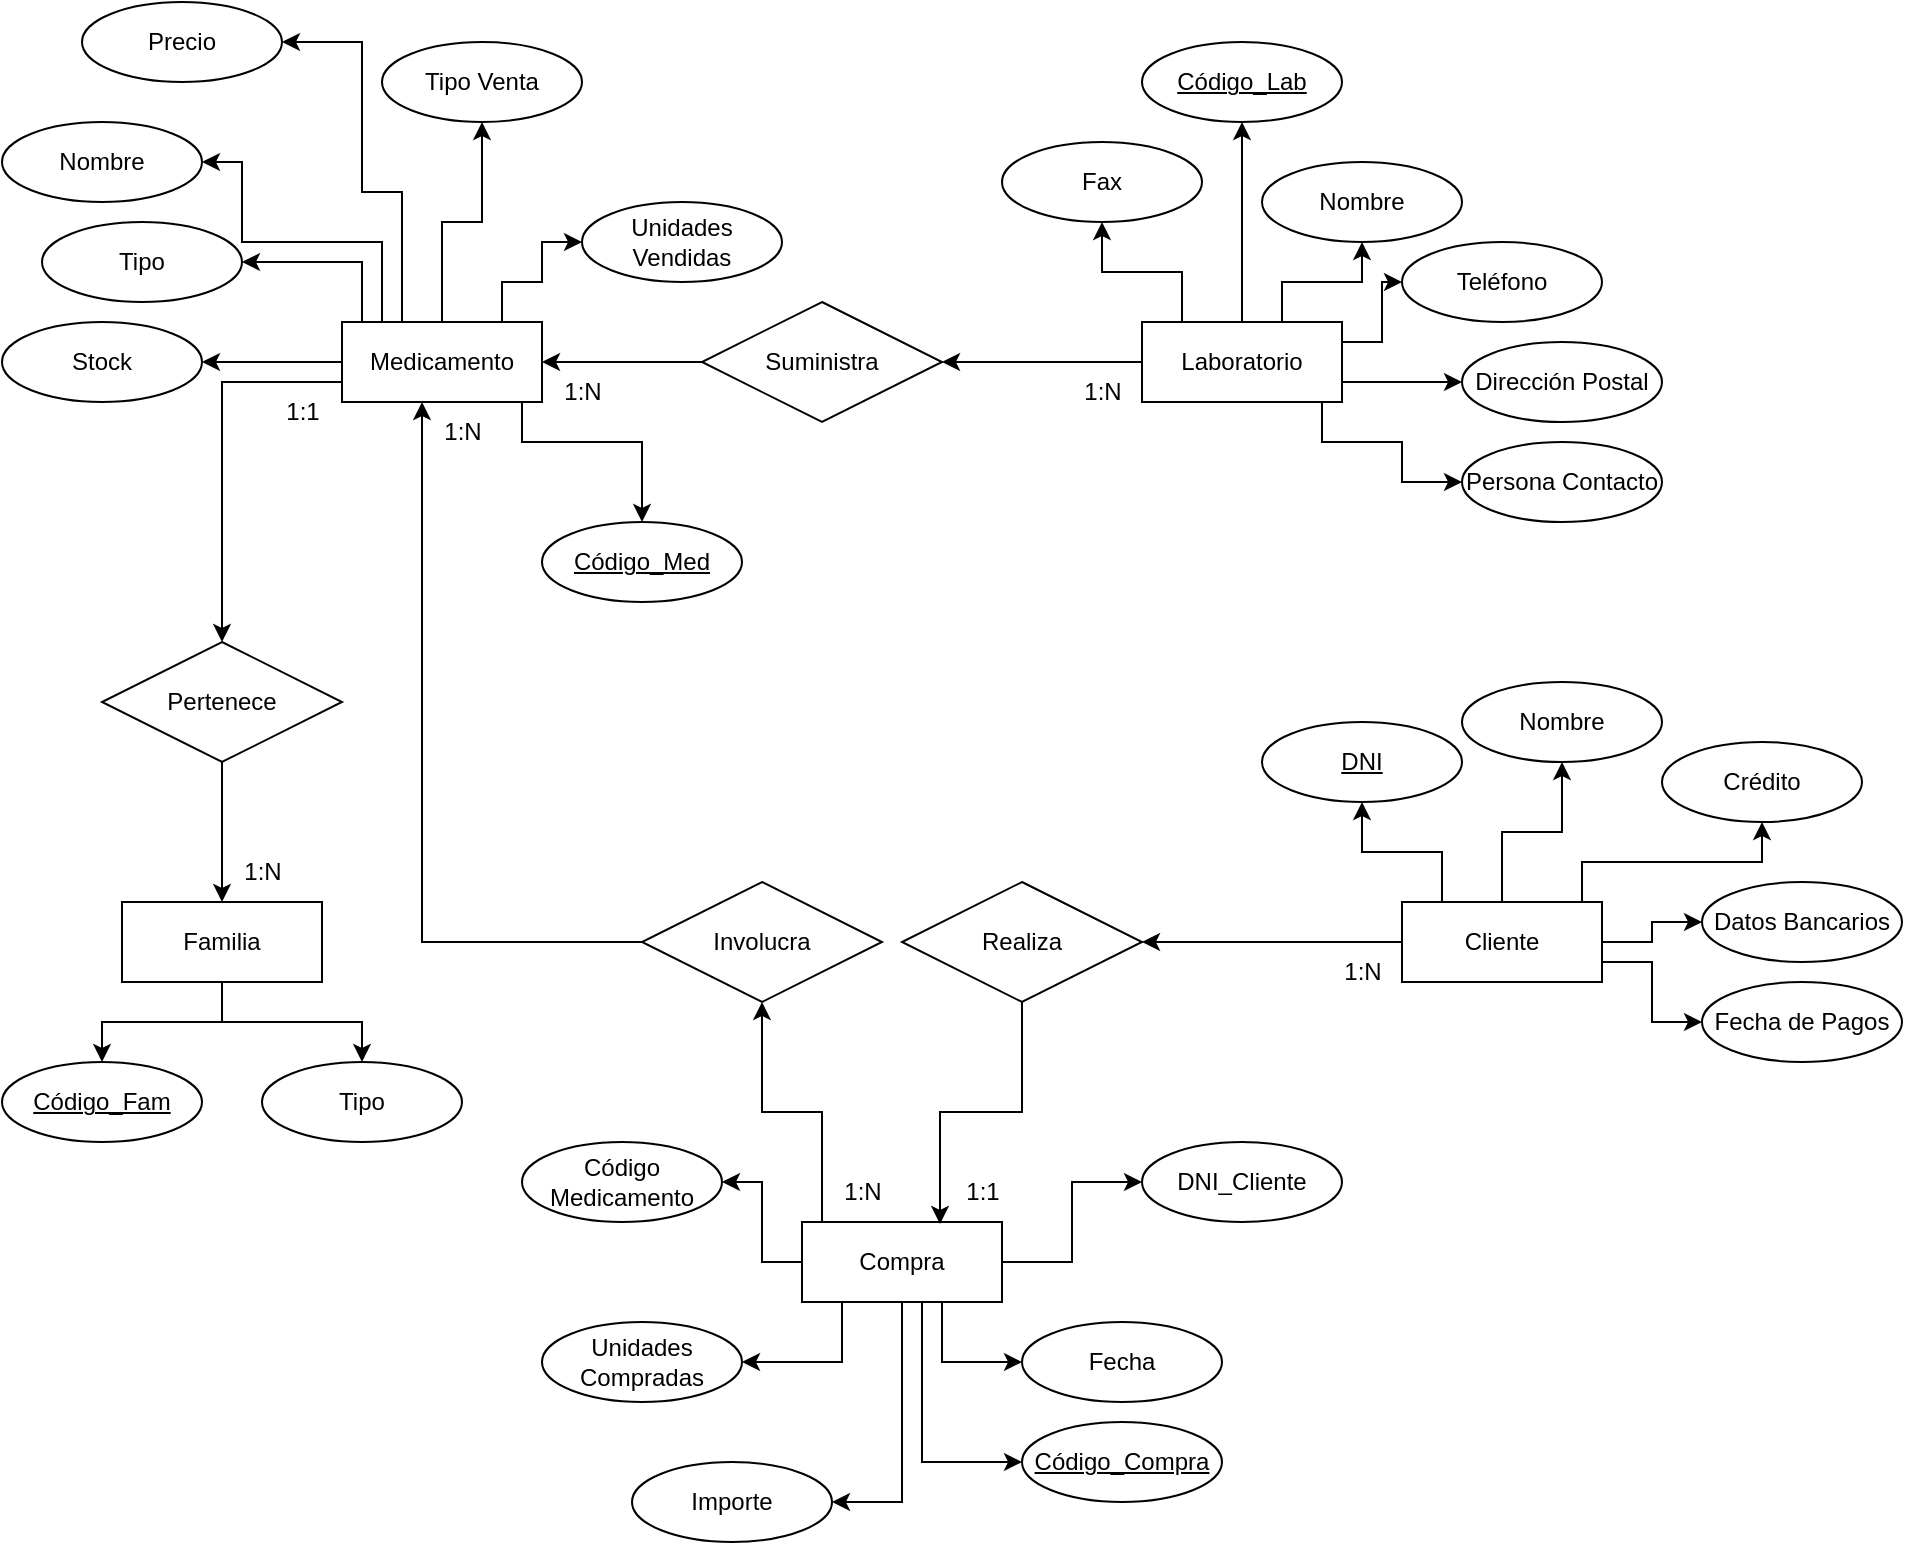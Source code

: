 <mxfile version="24.7.17">
  <diagram id="R2lEEEUBdFMjLlhIrx00" name="Page-1">
    <mxGraphModel dx="1114" dy="592" grid="1" gridSize="10" guides="1" tooltips="1" connect="1" arrows="1" fold="1" page="1" pageScale="1" pageWidth="850" pageHeight="1100" math="0" shadow="0" extFonts="Permanent Marker^https://fonts.googleapis.com/css?family=Permanent+Marker">
      <root>
        <mxCell id="0" />
        <mxCell id="1" parent="0" />
        <mxCell id="06WPGzy7NttpYMCnGS2w-130" style="edgeStyle=orthogonalEdgeStyle;rounded=0;orthogonalLoop=1;jettySize=auto;html=1;entryX=0.5;entryY=0;entryDx=0;entryDy=0;" parent="1" source="06WPGzy7NttpYMCnGS2w-14" target="06WPGzy7NttpYMCnGS2w-15" edge="1">
          <mxGeometry relative="1" as="geometry">
            <Array as="points">
              <mxPoint x="270" y="310" />
              <mxPoint x="330" y="310" />
            </Array>
          </mxGeometry>
        </mxCell>
        <mxCell id="06WPGzy7NttpYMCnGS2w-172" style="edgeStyle=orthogonalEdgeStyle;rounded=0;orthogonalLoop=1;jettySize=auto;html=1;entryX=0.5;entryY=0;entryDx=0;entryDy=0;" parent="1" source="06WPGzy7NttpYMCnGS2w-14" target="06WPGzy7NttpYMCnGS2w-97" edge="1">
          <mxGeometry relative="1" as="geometry">
            <Array as="points">
              <mxPoint x="120" y="280" />
            </Array>
          </mxGeometry>
        </mxCell>
        <mxCell id="c5JtsXApq_MQ1_lSeQCs-2" style="edgeStyle=orthogonalEdgeStyle;rounded=0;orthogonalLoop=1;jettySize=auto;html=1;" parent="1" source="06WPGzy7NttpYMCnGS2w-14" target="06WPGzy7NttpYMCnGS2w-19" edge="1">
          <mxGeometry relative="1" as="geometry" />
        </mxCell>
        <mxCell id="c5JtsXApq_MQ1_lSeQCs-3" style="edgeStyle=orthogonalEdgeStyle;rounded=0;orthogonalLoop=1;jettySize=auto;html=1;entryX=1;entryY=0.5;entryDx=0;entryDy=0;" parent="1" source="06WPGzy7NttpYMCnGS2w-14" target="06WPGzy7NttpYMCnGS2w-18" edge="1">
          <mxGeometry relative="1" as="geometry">
            <Array as="points">
              <mxPoint x="190" y="220" />
            </Array>
          </mxGeometry>
        </mxCell>
        <mxCell id="c5JtsXApq_MQ1_lSeQCs-4" value="" style="edgeStyle=orthogonalEdgeStyle;rounded=0;orthogonalLoop=1;jettySize=auto;html=1;" parent="1" source="06WPGzy7NttpYMCnGS2w-14" target="06WPGzy7NttpYMCnGS2w-20" edge="1">
          <mxGeometry relative="1" as="geometry">
            <Array as="points">
              <mxPoint x="200" y="210" />
              <mxPoint x="130" y="210" />
            </Array>
          </mxGeometry>
        </mxCell>
        <mxCell id="c5JtsXApq_MQ1_lSeQCs-5" style="edgeStyle=orthogonalEdgeStyle;rounded=0;orthogonalLoop=1;jettySize=auto;html=1;entryX=1;entryY=0.5;entryDx=0;entryDy=0;" parent="1" source="06WPGzy7NttpYMCnGS2w-14" target="06WPGzy7NttpYMCnGS2w-16" edge="1">
          <mxGeometry relative="1" as="geometry">
            <Array as="points">
              <mxPoint x="210" y="185" />
              <mxPoint x="190" y="185" />
              <mxPoint x="190" y="110" />
            </Array>
          </mxGeometry>
        </mxCell>
        <mxCell id="c5JtsXApq_MQ1_lSeQCs-6" style="edgeStyle=orthogonalEdgeStyle;rounded=0;orthogonalLoop=1;jettySize=auto;html=1;entryX=0;entryY=0.5;entryDx=0;entryDy=0;" parent="1" source="06WPGzy7NttpYMCnGS2w-14" target="06WPGzy7NttpYMCnGS2w-17" edge="1">
          <mxGeometry relative="1" as="geometry">
            <Array as="points">
              <mxPoint x="260" y="230" />
              <mxPoint x="280" y="230" />
              <mxPoint x="280" y="210" />
            </Array>
          </mxGeometry>
        </mxCell>
        <mxCell id="c5JtsXApq_MQ1_lSeQCs-23" style="edgeStyle=orthogonalEdgeStyle;rounded=0;orthogonalLoop=1;jettySize=auto;html=1;entryX=0.5;entryY=1;entryDx=0;entryDy=0;" parent="1" source="06WPGzy7NttpYMCnGS2w-14" target="c5JtsXApq_MQ1_lSeQCs-7" edge="1">
          <mxGeometry relative="1" as="geometry" />
        </mxCell>
        <mxCell id="06WPGzy7NttpYMCnGS2w-14" value="Medicamento" style="whiteSpace=wrap;html=1;align=center;" parent="1" vertex="1">
          <mxGeometry x="180" y="250" width="100" height="40" as="geometry" />
        </mxCell>
        <mxCell id="06WPGzy7NttpYMCnGS2w-15" value="Código_Med" style="ellipse;whiteSpace=wrap;html=1;align=center;fontStyle=4;" parent="1" vertex="1">
          <mxGeometry x="280" y="350" width="100" height="40" as="geometry" />
        </mxCell>
        <mxCell id="06WPGzy7NttpYMCnGS2w-16" value="Precio" style="ellipse;whiteSpace=wrap;html=1;align=center;" parent="1" vertex="1">
          <mxGeometry x="50" y="90" width="100" height="40" as="geometry" />
        </mxCell>
        <mxCell id="06WPGzy7NttpYMCnGS2w-17" value="Unidades Vendidas" style="ellipse;whiteSpace=wrap;html=1;align=center;" parent="1" vertex="1">
          <mxGeometry x="300" y="190" width="100" height="40" as="geometry" />
        </mxCell>
        <mxCell id="06WPGzy7NttpYMCnGS2w-18" value="Tipo" style="ellipse;whiteSpace=wrap;html=1;align=center;" parent="1" vertex="1">
          <mxGeometry x="30" y="200" width="100" height="40" as="geometry" />
        </mxCell>
        <mxCell id="06WPGzy7NttpYMCnGS2w-19" value="Stock" style="ellipse;whiteSpace=wrap;html=1;align=center;" parent="1" vertex="1">
          <mxGeometry x="10" y="250" width="100" height="40" as="geometry" />
        </mxCell>
        <mxCell id="06WPGzy7NttpYMCnGS2w-20" value="Nombre" style="ellipse;whiteSpace=wrap;html=1;align=center;" parent="1" vertex="1">
          <mxGeometry x="10" y="150" width="100" height="40" as="geometry" />
        </mxCell>
        <mxCell id="06WPGzy7NttpYMCnGS2w-52" style="edgeStyle=orthogonalEdgeStyle;rounded=0;orthogonalLoop=1;jettySize=auto;html=1;" parent="1" source="06WPGzy7NttpYMCnGS2w-49" target="06WPGzy7NttpYMCnGS2w-50" edge="1">
          <mxGeometry relative="1" as="geometry" />
        </mxCell>
        <mxCell id="06WPGzy7NttpYMCnGS2w-85" style="edgeStyle=orthogonalEdgeStyle;rounded=0;orthogonalLoop=1;jettySize=auto;html=1;entryX=0.5;entryY=1;entryDx=0;entryDy=0;" parent="1" source="06WPGzy7NttpYMCnGS2w-49" target="06WPGzy7NttpYMCnGS2w-78" edge="1">
          <mxGeometry relative="1" as="geometry">
            <Array as="points">
              <mxPoint x="650" y="230" />
              <mxPoint x="690" y="230" />
            </Array>
          </mxGeometry>
        </mxCell>
        <mxCell id="06WPGzy7NttpYMCnGS2w-86" style="edgeStyle=orthogonalEdgeStyle;rounded=0;orthogonalLoop=1;jettySize=auto;html=1;entryX=0;entryY=0.5;entryDx=0;entryDy=0;" parent="1" source="06WPGzy7NttpYMCnGS2w-49" target="06WPGzy7NttpYMCnGS2w-81" edge="1">
          <mxGeometry relative="1" as="geometry">
            <Array as="points">
              <mxPoint x="700" y="260" />
              <mxPoint x="700" y="230" />
            </Array>
          </mxGeometry>
        </mxCell>
        <mxCell id="06WPGzy7NttpYMCnGS2w-87" style="edgeStyle=orthogonalEdgeStyle;rounded=0;orthogonalLoop=1;jettySize=auto;html=1;entryX=0;entryY=0.5;entryDx=0;entryDy=0;" parent="1" source="06WPGzy7NttpYMCnGS2w-49" target="06WPGzy7NttpYMCnGS2w-82" edge="1">
          <mxGeometry relative="1" as="geometry">
            <Array as="points">
              <mxPoint x="720" y="280" />
            </Array>
          </mxGeometry>
        </mxCell>
        <mxCell id="06WPGzy7NttpYMCnGS2w-88" style="edgeStyle=orthogonalEdgeStyle;rounded=0;orthogonalLoop=1;jettySize=auto;html=1;entryX=0;entryY=0.5;entryDx=0;entryDy=0;" parent="1" source="06WPGzy7NttpYMCnGS2w-49" target="06WPGzy7NttpYMCnGS2w-84" edge="1">
          <mxGeometry relative="1" as="geometry">
            <Array as="points">
              <mxPoint x="670" y="310" />
              <mxPoint x="710" y="310" />
              <mxPoint x="710" y="330" />
            </Array>
          </mxGeometry>
        </mxCell>
        <mxCell id="06WPGzy7NttpYMCnGS2w-89" style="edgeStyle=orthogonalEdgeStyle;rounded=0;orthogonalLoop=1;jettySize=auto;html=1;entryX=0.5;entryY=1;entryDx=0;entryDy=0;" parent="1" source="06WPGzy7NttpYMCnGS2w-49" target="06WPGzy7NttpYMCnGS2w-68" edge="1">
          <mxGeometry relative="1" as="geometry" />
        </mxCell>
        <mxCell id="06WPGzy7NttpYMCnGS2w-90" style="edgeStyle=orthogonalEdgeStyle;rounded=0;orthogonalLoop=1;jettySize=auto;html=1;entryX=0.5;entryY=1;entryDx=0;entryDy=0;" parent="1" source="06WPGzy7NttpYMCnGS2w-49" target="06WPGzy7NttpYMCnGS2w-83" edge="1">
          <mxGeometry relative="1" as="geometry">
            <Array as="points">
              <mxPoint x="600" y="225" />
              <mxPoint x="560" y="225" />
            </Array>
          </mxGeometry>
        </mxCell>
        <mxCell id="06WPGzy7NttpYMCnGS2w-49" value="Laboratorio" style="whiteSpace=wrap;html=1;align=center;" parent="1" vertex="1">
          <mxGeometry x="580" y="250" width="100" height="40" as="geometry" />
        </mxCell>
        <mxCell id="06WPGzy7NttpYMCnGS2w-53" style="edgeStyle=orthogonalEdgeStyle;rounded=0;orthogonalLoop=1;jettySize=auto;html=1;" parent="1" source="06WPGzy7NttpYMCnGS2w-50" target="06WPGzy7NttpYMCnGS2w-14" edge="1">
          <mxGeometry relative="1" as="geometry" />
        </mxCell>
        <mxCell id="06WPGzy7NttpYMCnGS2w-50" value="Suministra" style="shape=rhombus;perimeter=rhombusPerimeter;whiteSpace=wrap;html=1;align=center;" parent="1" vertex="1">
          <mxGeometry x="360" y="240" width="120" height="60" as="geometry" />
        </mxCell>
        <mxCell id="06WPGzy7NttpYMCnGS2w-68" value="Código_Lab" style="ellipse;whiteSpace=wrap;html=1;align=center;fontStyle=4;" parent="1" vertex="1">
          <mxGeometry x="580" y="110" width="100" height="40" as="geometry" />
        </mxCell>
        <mxCell id="06WPGzy7NttpYMCnGS2w-78" value="Nombre" style="ellipse;whiteSpace=wrap;html=1;align=center;" parent="1" vertex="1">
          <mxGeometry x="640" y="170" width="100" height="40" as="geometry" />
        </mxCell>
        <mxCell id="06WPGzy7NttpYMCnGS2w-81" value="Teléfono" style="ellipse;whiteSpace=wrap;html=1;align=center;" parent="1" vertex="1">
          <mxGeometry x="710" y="210" width="100" height="40" as="geometry" />
        </mxCell>
        <mxCell id="06WPGzy7NttpYMCnGS2w-82" value="Dirección Postal" style="ellipse;whiteSpace=wrap;html=1;align=center;" parent="1" vertex="1">
          <mxGeometry x="740" y="260" width="100" height="40" as="geometry" />
        </mxCell>
        <mxCell id="06WPGzy7NttpYMCnGS2w-83" value="Fax" style="ellipse;whiteSpace=wrap;html=1;align=center;" parent="1" vertex="1">
          <mxGeometry x="510" y="160" width="100" height="40" as="geometry" />
        </mxCell>
        <mxCell id="06WPGzy7NttpYMCnGS2w-84" value="Persona Contacto" style="ellipse;whiteSpace=wrap;html=1;align=center;" parent="1" vertex="1">
          <mxGeometry x="740" y="310" width="100" height="40" as="geometry" />
        </mxCell>
        <mxCell id="06WPGzy7NttpYMCnGS2w-94" style="edgeStyle=orthogonalEdgeStyle;rounded=0;orthogonalLoop=1;jettySize=auto;html=1;" parent="1" source="06WPGzy7NttpYMCnGS2w-91" target="06WPGzy7NttpYMCnGS2w-93" edge="1">
          <mxGeometry relative="1" as="geometry" />
        </mxCell>
        <mxCell id="06WPGzy7NttpYMCnGS2w-95" style="edgeStyle=orthogonalEdgeStyle;rounded=0;orthogonalLoop=1;jettySize=auto;html=1;entryX=0.5;entryY=0;entryDx=0;entryDy=0;" parent="1" source="06WPGzy7NttpYMCnGS2w-91" target="06WPGzy7NttpYMCnGS2w-92" edge="1">
          <mxGeometry relative="1" as="geometry" />
        </mxCell>
        <mxCell id="06WPGzy7NttpYMCnGS2w-91" value="Familia" style="whiteSpace=wrap;html=1;align=center;" parent="1" vertex="1">
          <mxGeometry x="70" y="540" width="100" height="40" as="geometry" />
        </mxCell>
        <mxCell id="06WPGzy7NttpYMCnGS2w-92" value="Tipo" style="ellipse;whiteSpace=wrap;html=1;align=center;" parent="1" vertex="1">
          <mxGeometry x="140" y="620" width="100" height="40" as="geometry" />
        </mxCell>
        <mxCell id="06WPGzy7NttpYMCnGS2w-93" value="Código_Fam" style="ellipse;whiteSpace=wrap;html=1;align=center;fontStyle=4;" parent="1" vertex="1">
          <mxGeometry x="10" y="620" width="100" height="40" as="geometry" />
        </mxCell>
        <mxCell id="06WPGzy7NttpYMCnGS2w-99" style="edgeStyle=orthogonalEdgeStyle;rounded=0;orthogonalLoop=1;jettySize=auto;html=1;entryX=0.5;entryY=0;entryDx=0;entryDy=0;" parent="1" source="06WPGzy7NttpYMCnGS2w-97" target="06WPGzy7NttpYMCnGS2w-91" edge="1">
          <mxGeometry relative="1" as="geometry" />
        </mxCell>
        <mxCell id="06WPGzy7NttpYMCnGS2w-97" value="Pertenece" style="shape=rhombus;perimeter=rhombusPerimeter;whiteSpace=wrap;html=1;align=center;" parent="1" vertex="1">
          <mxGeometry x="60" y="410" width="120" height="60" as="geometry" />
        </mxCell>
        <mxCell id="06WPGzy7NttpYMCnGS2w-112" style="edgeStyle=orthogonalEdgeStyle;rounded=0;orthogonalLoop=1;jettySize=auto;html=1;entryX=0.5;entryY=1;entryDx=0;entryDy=0;" parent="1" source="06WPGzy7NttpYMCnGS2w-105" target="06WPGzy7NttpYMCnGS2w-111" edge="1">
          <mxGeometry relative="1" as="geometry">
            <Array as="points">
              <mxPoint x="730" y="515" />
              <mxPoint x="690" y="515" />
            </Array>
          </mxGeometry>
        </mxCell>
        <mxCell id="06WPGzy7NttpYMCnGS2w-117" style="edgeStyle=orthogonalEdgeStyle;rounded=0;orthogonalLoop=1;jettySize=auto;html=1;" parent="1" source="06WPGzy7NttpYMCnGS2w-105" target="06WPGzy7NttpYMCnGS2w-107" edge="1">
          <mxGeometry relative="1" as="geometry" />
        </mxCell>
        <mxCell id="06WPGzy7NttpYMCnGS2w-118" style="edgeStyle=orthogonalEdgeStyle;rounded=0;orthogonalLoop=1;jettySize=auto;html=1;" parent="1" source="06WPGzy7NttpYMCnGS2w-105" target="06WPGzy7NttpYMCnGS2w-109" edge="1">
          <mxGeometry relative="1" as="geometry">
            <Array as="points">
              <mxPoint x="800" y="520" />
              <mxPoint x="890" y="520" />
            </Array>
          </mxGeometry>
        </mxCell>
        <mxCell id="06WPGzy7NttpYMCnGS2w-119" style="edgeStyle=orthogonalEdgeStyle;rounded=0;orthogonalLoop=1;jettySize=auto;html=1;entryX=0;entryY=0.5;entryDx=0;entryDy=0;" parent="1" source="06WPGzy7NttpYMCnGS2w-105" target="06WPGzy7NttpYMCnGS2w-110" edge="1">
          <mxGeometry relative="1" as="geometry" />
        </mxCell>
        <mxCell id="06WPGzy7NttpYMCnGS2w-120" style="edgeStyle=orthogonalEdgeStyle;rounded=0;orthogonalLoop=1;jettySize=auto;html=1;entryX=0;entryY=0.5;entryDx=0;entryDy=0;" parent="1" source="06WPGzy7NttpYMCnGS2w-105" target="06WPGzy7NttpYMCnGS2w-108" edge="1">
          <mxGeometry relative="1" as="geometry">
            <Array as="points">
              <mxPoint x="835" y="570" />
              <mxPoint x="835" y="600" />
            </Array>
          </mxGeometry>
        </mxCell>
        <mxCell id="06WPGzy7NttpYMCnGS2w-145" style="edgeStyle=orthogonalEdgeStyle;rounded=0;orthogonalLoop=1;jettySize=auto;html=1;entryX=1;entryY=0.5;entryDx=0;entryDy=0;" parent="1" source="06WPGzy7NttpYMCnGS2w-105" target="06WPGzy7NttpYMCnGS2w-144" edge="1">
          <mxGeometry relative="1" as="geometry" />
        </mxCell>
        <mxCell id="06WPGzy7NttpYMCnGS2w-105" value="Cliente" style="whiteSpace=wrap;html=1;align=center;" parent="1" vertex="1">
          <mxGeometry x="710" y="540" width="100" height="40" as="geometry" />
        </mxCell>
        <mxCell id="06WPGzy7NttpYMCnGS2w-107" value="Nombre" style="ellipse;whiteSpace=wrap;html=1;align=center;" parent="1" vertex="1">
          <mxGeometry x="740" y="430" width="100" height="40" as="geometry" />
        </mxCell>
        <mxCell id="06WPGzy7NttpYMCnGS2w-108" value="Fecha de Pagos" style="ellipse;whiteSpace=wrap;html=1;align=center;" parent="1" vertex="1">
          <mxGeometry x="860" y="580" width="100" height="40" as="geometry" />
        </mxCell>
        <mxCell id="06WPGzy7NttpYMCnGS2w-109" value="Crédito" style="ellipse;whiteSpace=wrap;html=1;align=center;" parent="1" vertex="1">
          <mxGeometry x="840" y="460" width="100" height="40" as="geometry" />
        </mxCell>
        <mxCell id="06WPGzy7NttpYMCnGS2w-110" value="Datos Bancarios" style="ellipse;whiteSpace=wrap;html=1;align=center;" parent="1" vertex="1">
          <mxGeometry x="860" y="530" width="100" height="40" as="geometry" />
        </mxCell>
        <mxCell id="06WPGzy7NttpYMCnGS2w-111" value="DNI" style="ellipse;whiteSpace=wrap;html=1;align=center;fontStyle=4;" parent="1" vertex="1">
          <mxGeometry x="640" y="450" width="100" height="40" as="geometry" />
        </mxCell>
        <mxCell id="06WPGzy7NttpYMCnGS2w-134" style="edgeStyle=orthogonalEdgeStyle;rounded=0;orthogonalLoop=1;jettySize=auto;html=1;entryX=1;entryY=0.5;entryDx=0;entryDy=0;" parent="1" source="06WPGzy7NttpYMCnGS2w-121" target="06WPGzy7NttpYMCnGS2w-126" edge="1">
          <mxGeometry relative="1" as="geometry" />
        </mxCell>
        <mxCell id="06WPGzy7NttpYMCnGS2w-135" style="edgeStyle=orthogonalEdgeStyle;rounded=0;orthogonalLoop=1;jettySize=auto;html=1;entryX=0;entryY=0.5;entryDx=0;entryDy=0;" parent="1" source="06WPGzy7NttpYMCnGS2w-121" target="06WPGzy7NttpYMCnGS2w-124" edge="1">
          <mxGeometry relative="1" as="geometry" />
        </mxCell>
        <mxCell id="06WPGzy7NttpYMCnGS2w-140" style="edgeStyle=orthogonalEdgeStyle;rounded=0;orthogonalLoop=1;jettySize=auto;html=1;entryX=1;entryY=0.5;entryDx=0;entryDy=0;" parent="1" source="06WPGzy7NttpYMCnGS2w-121" target="06WPGzy7NttpYMCnGS2w-137" edge="1">
          <mxGeometry relative="1" as="geometry">
            <Array as="points">
              <mxPoint x="430" y="770" />
            </Array>
          </mxGeometry>
        </mxCell>
        <mxCell id="06WPGzy7NttpYMCnGS2w-141" style="edgeStyle=orthogonalEdgeStyle;rounded=0;orthogonalLoop=1;jettySize=auto;html=1;entryX=0;entryY=0.5;entryDx=0;entryDy=0;" parent="1" source="06WPGzy7NttpYMCnGS2w-121" target="06WPGzy7NttpYMCnGS2w-138" edge="1">
          <mxGeometry relative="1" as="geometry">
            <Array as="points">
              <mxPoint x="480" y="770" />
            </Array>
          </mxGeometry>
        </mxCell>
        <mxCell id="06WPGzy7NttpYMCnGS2w-158" style="edgeStyle=orthogonalEdgeStyle;rounded=0;orthogonalLoop=1;jettySize=auto;html=1;entryX=0.5;entryY=1;entryDx=0;entryDy=0;" parent="1" source="06WPGzy7NttpYMCnGS2w-121" target="06WPGzy7NttpYMCnGS2w-149" edge="1">
          <mxGeometry relative="1" as="geometry">
            <Array as="points">
              <mxPoint x="420" y="645" />
              <mxPoint x="390" y="645" />
            </Array>
          </mxGeometry>
        </mxCell>
        <mxCell id="06WPGzy7NttpYMCnGS2w-175" style="edgeStyle=orthogonalEdgeStyle;rounded=0;orthogonalLoop=1;jettySize=auto;html=1;entryX=0;entryY=0.5;entryDx=0;entryDy=0;" parent="1" source="06WPGzy7NttpYMCnGS2w-121" target="06WPGzy7NttpYMCnGS2w-122" edge="1">
          <mxGeometry relative="1" as="geometry">
            <Array as="points">
              <mxPoint x="470" y="820" />
            </Array>
          </mxGeometry>
        </mxCell>
        <mxCell id="06WPGzy7NttpYMCnGS2w-178" style="edgeStyle=orthogonalEdgeStyle;rounded=0;orthogonalLoop=1;jettySize=auto;html=1;entryX=1;entryY=0.5;entryDx=0;entryDy=0;" parent="1" source="06WPGzy7NttpYMCnGS2w-121" target="06WPGzy7NttpYMCnGS2w-177" edge="1">
          <mxGeometry relative="1" as="geometry" />
        </mxCell>
        <mxCell id="06WPGzy7NttpYMCnGS2w-121" value="Compra" style="whiteSpace=wrap;html=1;align=center;" parent="1" vertex="1">
          <mxGeometry x="410" y="700" width="100" height="40" as="geometry" />
        </mxCell>
        <mxCell id="06WPGzy7NttpYMCnGS2w-122" value="Código_Compra" style="ellipse;whiteSpace=wrap;html=1;align=center;fontStyle=4;" parent="1" vertex="1">
          <mxGeometry x="520" y="800" width="100" height="40" as="geometry" />
        </mxCell>
        <mxCell id="06WPGzy7NttpYMCnGS2w-124" value="DNI_Cliente" style="ellipse;whiteSpace=wrap;html=1;align=center;" parent="1" vertex="1">
          <mxGeometry x="580" y="660" width="100" height="40" as="geometry" />
        </mxCell>
        <mxCell id="06WPGzy7NttpYMCnGS2w-126" value="Código Medicamento" style="ellipse;whiteSpace=wrap;html=1;align=center;" parent="1" vertex="1">
          <mxGeometry x="270" y="660" width="100" height="40" as="geometry" />
        </mxCell>
        <mxCell id="06WPGzy7NttpYMCnGS2w-137" value="Unidades Compradas" style="ellipse;whiteSpace=wrap;html=1;align=center;" parent="1" vertex="1">
          <mxGeometry x="280" y="750" width="100" height="40" as="geometry" />
        </mxCell>
        <mxCell id="06WPGzy7NttpYMCnGS2w-138" value="Fecha" style="ellipse;whiteSpace=wrap;html=1;align=center;" parent="1" vertex="1">
          <mxGeometry x="520" y="750" width="100" height="40" as="geometry" />
        </mxCell>
        <mxCell id="06WPGzy7NttpYMCnGS2w-144" value="Realiza" style="shape=rhombus;perimeter=rhombusPerimeter;whiteSpace=wrap;html=1;align=center;" parent="1" vertex="1">
          <mxGeometry x="460" y="530" width="120" height="60" as="geometry" />
        </mxCell>
        <mxCell id="06WPGzy7NttpYMCnGS2w-146" style="edgeStyle=orthogonalEdgeStyle;rounded=0;orthogonalLoop=1;jettySize=auto;html=1;entryX=0.69;entryY=0.025;entryDx=0;entryDy=0;entryPerimeter=0;" parent="1" source="06WPGzy7NttpYMCnGS2w-144" target="06WPGzy7NttpYMCnGS2w-121" edge="1">
          <mxGeometry relative="1" as="geometry" />
        </mxCell>
        <mxCell id="06WPGzy7NttpYMCnGS2w-162" style="edgeStyle=orthogonalEdgeStyle;rounded=0;orthogonalLoop=1;jettySize=auto;html=1;" parent="1" source="06WPGzy7NttpYMCnGS2w-149" target="06WPGzy7NttpYMCnGS2w-14" edge="1">
          <mxGeometry relative="1" as="geometry">
            <Array as="points">
              <mxPoint x="220" y="560" />
            </Array>
          </mxGeometry>
        </mxCell>
        <mxCell id="06WPGzy7NttpYMCnGS2w-149" value="Involucra" style="shape=rhombus;perimeter=rhombusPerimeter;whiteSpace=wrap;html=1;align=center;" parent="1" vertex="1">
          <mxGeometry x="330" y="530" width="120" height="60" as="geometry" />
        </mxCell>
        <mxCell id="06WPGzy7NttpYMCnGS2w-163" value="1:N" style="text;html=1;align=center;verticalAlign=middle;resizable=0;points=[];autosize=1;strokeColor=none;fillColor=none;" parent="1" vertex="1">
          <mxGeometry x="540" y="270" width="40" height="30" as="geometry" />
        </mxCell>
        <mxCell id="06WPGzy7NttpYMCnGS2w-164" value="1:N" style="text;html=1;align=center;verticalAlign=middle;resizable=0;points=[];autosize=1;strokeColor=none;fillColor=none;" parent="1" vertex="1">
          <mxGeometry x="280" y="270" width="40" height="30" as="geometry" />
        </mxCell>
        <mxCell id="06WPGzy7NttpYMCnGS2w-165" value="1:N" style="text;html=1;align=center;verticalAlign=middle;resizable=0;points=[];autosize=1;strokeColor=none;fillColor=none;" parent="1" vertex="1">
          <mxGeometry x="670" y="560" width="40" height="30" as="geometry" />
        </mxCell>
        <mxCell id="06WPGzy7NttpYMCnGS2w-166" value="1:1" style="text;html=1;align=center;verticalAlign=middle;resizable=0;points=[];autosize=1;strokeColor=none;fillColor=none;" parent="1" vertex="1">
          <mxGeometry x="480" y="670" width="40" height="30" as="geometry" />
        </mxCell>
        <mxCell id="06WPGzy7NttpYMCnGS2w-167" value="1:N" style="text;html=1;align=center;verticalAlign=middle;resizable=0;points=[];autosize=1;strokeColor=none;fillColor=none;" parent="1" vertex="1">
          <mxGeometry x="420" y="670" width="40" height="30" as="geometry" />
        </mxCell>
        <mxCell id="06WPGzy7NttpYMCnGS2w-169" value="1:N" style="text;html=1;align=center;verticalAlign=middle;resizable=0;points=[];autosize=1;strokeColor=none;fillColor=none;" parent="1" vertex="1">
          <mxGeometry x="220" y="290" width="40" height="30" as="geometry" />
        </mxCell>
        <mxCell id="06WPGzy7NttpYMCnGS2w-173" value="1:1" style="text;html=1;align=center;verticalAlign=middle;resizable=0;points=[];autosize=1;strokeColor=none;fillColor=none;" parent="1" vertex="1">
          <mxGeometry x="140" y="280" width="40" height="30" as="geometry" />
        </mxCell>
        <mxCell id="06WPGzy7NttpYMCnGS2w-174" value="1:N" style="text;html=1;align=center;verticalAlign=middle;resizable=0;points=[];autosize=1;strokeColor=none;fillColor=none;" parent="1" vertex="1">
          <mxGeometry x="120" y="510" width="40" height="30" as="geometry" />
        </mxCell>
        <mxCell id="06WPGzy7NttpYMCnGS2w-177" value="Importe" style="ellipse;whiteSpace=wrap;html=1;align=center;" parent="1" vertex="1">
          <mxGeometry x="325" y="820" width="100" height="40" as="geometry" />
        </mxCell>
        <mxCell id="c5JtsXApq_MQ1_lSeQCs-7" value="Tipo Venta" style="ellipse;whiteSpace=wrap;html=1;align=center;" parent="1" vertex="1">
          <mxGeometry x="200" y="110" width="100" height="40" as="geometry" />
        </mxCell>
      </root>
    </mxGraphModel>
  </diagram>
</mxfile>
